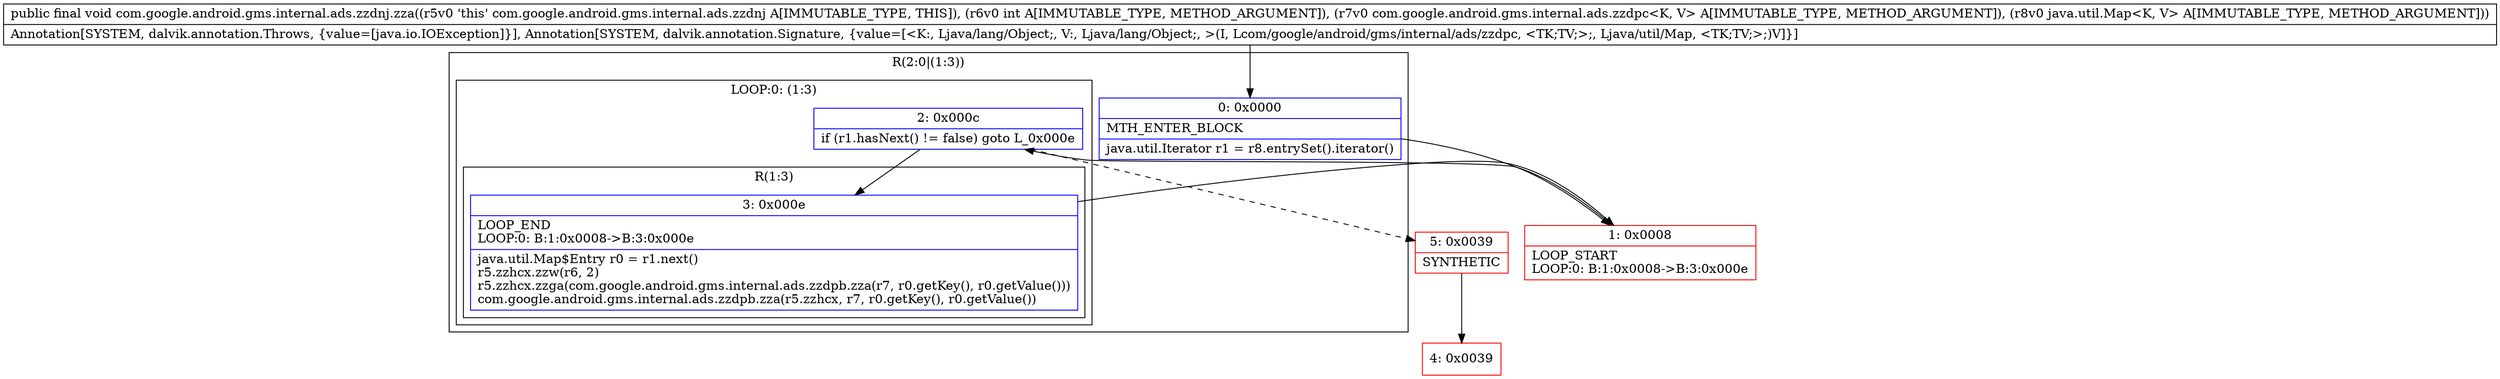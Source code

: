 digraph "CFG forcom.google.android.gms.internal.ads.zzdnj.zza(ILcom\/google\/android\/gms\/internal\/ads\/zzdpc;Ljava\/util\/Map;)V" {
subgraph cluster_Region_1744952848 {
label = "R(2:0|(1:3))";
node [shape=record,color=blue];
Node_0 [shape=record,label="{0\:\ 0x0000|MTH_ENTER_BLOCK\l|java.util.Iterator r1 = r8.entrySet().iterator()\l}"];
subgraph cluster_LoopRegion_54392836 {
label = "LOOP:0: (1:3)";
node [shape=record,color=blue];
Node_2 [shape=record,label="{2\:\ 0x000c|if (r1.hasNext() != false) goto L_0x000e\l}"];
subgraph cluster_Region_1971884944 {
label = "R(1:3)";
node [shape=record,color=blue];
Node_3 [shape=record,label="{3\:\ 0x000e|LOOP_END\lLOOP:0: B:1:0x0008\-\>B:3:0x000e\l|java.util.Map$Entry r0 = r1.next()\lr5.zzhcx.zzw(r6, 2)\lr5.zzhcx.zzga(com.google.android.gms.internal.ads.zzdpb.zza(r7, r0.getKey(), r0.getValue()))\lcom.google.android.gms.internal.ads.zzdpb.zza(r5.zzhcx, r7, r0.getKey(), r0.getValue())\l}"];
}
}
}
Node_1 [shape=record,color=red,label="{1\:\ 0x0008|LOOP_START\lLOOP:0: B:1:0x0008\-\>B:3:0x000e\l}"];
Node_4 [shape=record,color=red,label="{4\:\ 0x0039}"];
Node_5 [shape=record,color=red,label="{5\:\ 0x0039|SYNTHETIC\l}"];
MethodNode[shape=record,label="{public final void com.google.android.gms.internal.ads.zzdnj.zza((r5v0 'this' com.google.android.gms.internal.ads.zzdnj A[IMMUTABLE_TYPE, THIS]), (r6v0 int A[IMMUTABLE_TYPE, METHOD_ARGUMENT]), (r7v0 com.google.android.gms.internal.ads.zzdpc\<K, V\> A[IMMUTABLE_TYPE, METHOD_ARGUMENT]), (r8v0 java.util.Map\<K, V\> A[IMMUTABLE_TYPE, METHOD_ARGUMENT]))  | Annotation[SYSTEM, dalvik.annotation.Throws, \{value=[java.io.IOException]\}], Annotation[SYSTEM, dalvik.annotation.Signature, \{value=[\<K:, Ljava\/lang\/Object;, V:, Ljava\/lang\/Object;, \>(I, Lcom\/google\/android\/gms\/internal\/ads\/zzdpc, \<TK;TV;\>;, Ljava\/util\/Map, \<TK;TV;\>;)V]\}]\l}"];
MethodNode -> Node_0;
Node_0 -> Node_1;
Node_2 -> Node_3;
Node_2 -> Node_5[style=dashed];
Node_3 -> Node_1;
Node_1 -> Node_2;
Node_5 -> Node_4;
}

